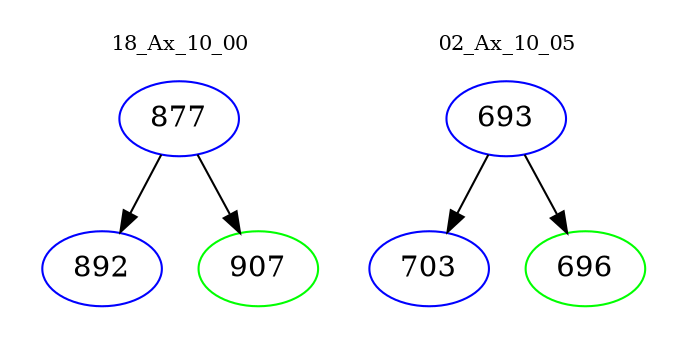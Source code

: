 digraph{
subgraph cluster_0 {
color = white
label = "18_Ax_10_00";
fontsize=10;
T0_877 [label="877", color="blue"]
T0_877 -> T0_892 [color="black"]
T0_892 [label="892", color="blue"]
T0_877 -> T0_907 [color="black"]
T0_907 [label="907", color="green"]
}
subgraph cluster_1 {
color = white
label = "02_Ax_10_05";
fontsize=10;
T1_693 [label="693", color="blue"]
T1_693 -> T1_703 [color="black"]
T1_703 [label="703", color="blue"]
T1_693 -> T1_696 [color="black"]
T1_696 [label="696", color="green"]
}
}
